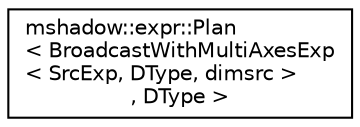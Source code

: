 digraph "Graphical Class Hierarchy"
{
 // LATEX_PDF_SIZE
  edge [fontname="Helvetica",fontsize="10",labelfontname="Helvetica",labelfontsize="10"];
  node [fontname="Helvetica",fontsize="10",shape=record];
  rankdir="LR";
  Node0 [label="mshadow::expr::Plan\l\< BroadcastWithMultiAxesExp\l\< SrcExp, DType, dimsrc \>\l, DType \>",height=0.2,width=0.4,color="black", fillcolor="white", style="filled",URL="$structmshadow_1_1expr_1_1Plan_3_01BroadcastWithMultiAxesExp_3_01SrcExp_00_01DType_00_01dimsrc_01_4_00_01DType_01_4.html",tooltip=" "];
}
